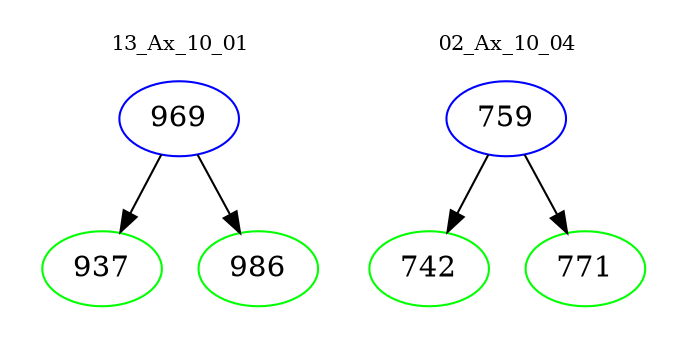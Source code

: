 digraph{
subgraph cluster_0 {
color = white
label = "13_Ax_10_01";
fontsize=10;
T0_969 [label="969", color="blue"]
T0_969 -> T0_937 [color="black"]
T0_937 [label="937", color="green"]
T0_969 -> T0_986 [color="black"]
T0_986 [label="986", color="green"]
}
subgraph cluster_1 {
color = white
label = "02_Ax_10_04";
fontsize=10;
T1_759 [label="759", color="blue"]
T1_759 -> T1_742 [color="black"]
T1_742 [label="742", color="green"]
T1_759 -> T1_771 [color="black"]
T1_771 [label="771", color="green"]
}
}
